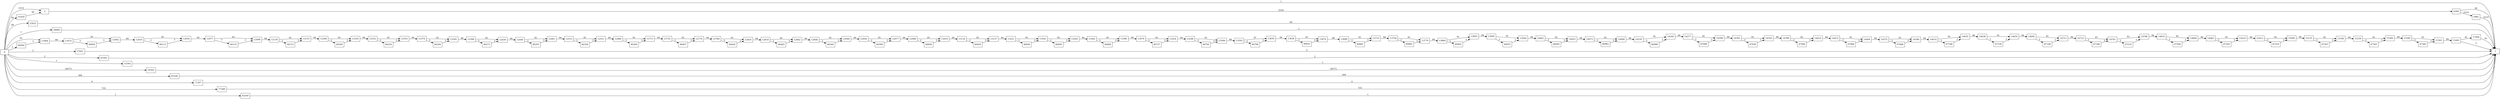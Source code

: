 digraph {
	graph [rankdir=LR]
	node [shape=rectangle]
	2 -> 4268 [label=2559]
	4268 -> 1 [label=40]
	4268 -> 5982 [label=2519]
	5982 -> 1 [label=2519]
	11964 -> 11972 [label=84]
	11972 -> 12002 [label=81]
	11972 -> 46093 [label=3]
	12002 -> 12035 [label=84]
	12035 -> 12056 [label=81]
	12035 -> 46113 [label=3]
	12056 -> 12077 [label=84]
	12077 -> 12098 [label=81]
	12077 -> 46133 [label=3]
	12098 -> 12134 [label=84]
	12134 -> 12155 [label=81]
	12134 -> 46153 [label=3]
	12155 -> 12268 [label=84]
	12268 -> 12320 [label=81]
	12268 -> 46204 [label=3]
	12320 -> 12332 [label=84]
	12332 -> 12353 [label=81]
	12332 -> 46224 [label=3]
	12353 -> 12374 [label=84]
	12374 -> 12395 [label=81]
	12374 -> 46244 [label=3]
	12395 -> 12398 [label=84]
	12398 -> 12428 [label=81]
	12398 -> 46273 [label=3]
	12428 -> 12440 [label=84]
	12440 -> 12461 [label=81]
	12440 -> 46293 [label=3]
	12461 -> 12515 [label=84]
	12515 -> 12551 [label=81]
	12515 -> 46328 [label=3]
	12551 -> 12680 [label=84]
	12680 -> 12713 [label=81]
	12680 -> 46360 [label=3]
	12713 -> 12722 [label=84]
	12722 -> 12770 [label=81]
	12722 -> 46407 [label=3]
	12770 -> 12780 [label=84]
	12780 -> 12816 [label=81]
	12780 -> 46442 [label=3]
	12816 -> 12818 [label=84]
	12818 -> 12842 [label=81]
	12818 -> 46465 [label=3]
	12842 -> 12848 [label=84]
	12848 -> 12944 [label=81]
	12848 -> 46560 [label=3]
	12944 -> 12956 [label=84]
	12956 -> 12977 [label=81]
	12956 -> 46580 [label=3]
	12977 -> 12998 [label=84]
	12998 -> 13019 [label=81]
	12998 -> 46600 [label=3]
	13019 -> 13116 [label=84]
	13116 -> 13137 [label=81]
	13116 -> 46620 [label=3]
	13137 -> 13221 [label=84]
	13221 -> 13242 [label=81]
	13221 -> 46640 [label=3]
	13242 -> 13263 [label=81]
	13242 -> 46660 [label=3]
	13263 -> 13365 [label=84]
	13365 -> 13386 [label=81]
	13365 -> 46680 [label=3]
	13386 -> 13476 [label=84]
	13476 -> 13524 [label=81]
	13476 -> 46727 [label=3]
	13524 -> 13548 [label=84]
	13548 -> 13584 [label=81]
	13548 -> 46762 [label=3]
	13584 -> 13593 [label=84]
	13593 -> 13630 [label=81]
	13593 -> 46798 [label=3]
	13630 -> 13638 [label=84]
	13638 -> 13674 [label=81]
	13638 -> 46833 [label=3]
	13674 -> 13689 [label=84]
	13689 -> 13719 [label=81]
	13689 -> 46862 [label=3]
	13719 -> 13758 [label=84]
	13758 -> 13779 [label=81]
	13758 -> 46882 [label=3]
	13779 -> 13869 [label=84]
	13869 -> 13893 [label=81]
	13869 -> 46905 [label=3]
	13893 -> 13905 [label=84]
	13905 -> 13926 [label=81]
	13905 -> 46925 [label=3]
	13926 -> 14002 [label=84]
	14002 -> 14023 [label=81]
	14002 -> 46945 [label=3]
	14023 -> 14073 [label=84]
	14073 -> 14094 [label=81]
	14073 -> 46965 [label=3]
	14094 -> 14220 [label=84]
	14220 -> 14244 [label=81]
	14220 -> 46988 [label=3]
	14244 -> 14277 [label=84]
	14277 -> 14298 [label=81]
	14277 -> 47008 [label=3]
	14298 -> 14305 [label=84]
	14305 -> 14326 [label=81]
	14305 -> 47028 [label=3]
	14326 -> 14398 [label=84]
	14398 -> 14419 [label=81]
	14398 -> 47048 [label=3]
	14419 -> 14473 [label=84]
	14473 -> 14494 [label=81]
	14473 -> 47068 [label=3]
	14494 -> 14575 [label=84]
	14575 -> 14596 [label=81]
	14575 -> 47088 [label=3]
	14596 -> 14614 [label=84]
	14614 -> 14635 [label=81]
	14614 -> 47108 [label=3]
	14635 -> 14638 [label=84]
	14638 -> 14659 [label=81]
	14638 -> 47128 [label=3]
	14659 -> 14692 [label=84]
	14692 -> 14713 [label=81]
	14692 -> 47148 [label=3]
	14713 -> 14722 [label=84]
	14722 -> 14761 [label=81]
	14722 -> 47186 [label=3]
	14761 -> 14786 [label=81]
	14761 -> 47210 [label=3]
	14786 -> 14833 [label=84]
	14833 -> 14890 [label=81]
	14833 -> 47266 [label=3]
	14890 -> 14982 [label=84]
	14982 -> 15010 [label=81]
	14982 -> 47293 [label=3]
	15010 -> 15013 [label=84]
	15013 -> 15040 [label=81]
	15013 -> 47319 [label=3]
	15040 -> 15135 [label=84]
	15135 -> 15160 [label=81]
	15135 -> 47343 [label=3]
	15160 -> 15239 [label=84]
	15239 -> 15260 [label=81]
	15239 -> 47363 [label=3]
	15260 -> 15340 [label=84]
	15340 -> 15361 [label=81]
	15340 -> 47383 [label=3]
	15361 -> 15462 [label=84]
	15462 -> 1 [label=3]
	15462 -> 17944 [label=81]
	17944 -> 1 [label=81]
	23925 -> 1 [label=49]
	29906 -> 1 [label=1]
	31620 -> 2 [label=40]
	37601 -> 1 [label=2]
	43582 -> 1 [label=2]
	46064 -> 11964 [label=3]
	46093 -> 12002 [label=3]
	46113 -> 12056 [label=3]
	46133 -> 12098 [label=3]
	46153 -> 12155 [label=3]
	46204 -> 12320 [label=3]
	46224 -> 12353 [label=3]
	46244 -> 12395 [label=3]
	46273 -> 12428 [label=3]
	46293 -> 12461 [label=3]
	46328 -> 12551 [label=3]
	46360 -> 12713 [label=3]
	46407 -> 12770 [label=3]
	46442 -> 12816 [label=3]
	46465 -> 12842 [label=3]
	46560 -> 12944 [label=3]
	46580 -> 12977 [label=3]
	46600 -> 13019 [label=3]
	46620 -> 13137 [label=3]
	46640 -> 13242 [label=3]
	46660 -> 13263 [label=3]
	46680 -> 13386 [label=3]
	46727 -> 13524 [label=3]
	46762 -> 13584 [label=3]
	46798 -> 13630 [label=3]
	46833 -> 13674 [label=3]
	46862 -> 13719 [label=3]
	46882 -> 13779 [label=3]
	46905 -> 13893 [label=3]
	46925 -> 13926 [label=3]
	46945 -> 14023 [label=3]
	46965 -> 14094 [label=3]
	46988 -> 14244 [label=3]
	47008 -> 14298 [label=3]
	47028 -> 14326 [label=3]
	47048 -> 14419 [label=3]
	47068 -> 14494 [label=3]
	47088 -> 14596 [label=3]
	47108 -> 14635 [label=3]
	47128 -> 14659 [label=3]
	47148 -> 14713 [label=3]
	47186 -> 14761 [label=3]
	47210 -> 14786 [label=3]
	47266 -> 14890 [label=3]
	47293 -> 15010 [label=3]
	47319 -> 15040 [label=3]
	47343 -> 15160 [label=3]
	47363 -> 15260 [label=3]
	47383 -> 15361 [label=3]
	53364 -> 1 [label=1]
	59345 -> 1 [label=36573]
	65326 -> 1 [label=309]
	71307 -> 1 [label=4]
	77288 -> 1 [label=725]
	83269 -> 1 [label=1]
	0 -> 2 [label=2519]
	0 -> 11964 [label=81]
	0 -> 1 [label=1]
	0 -> 23925 [label=49]
	0 -> 29906 [label=1]
	0 -> 31620 [label=40]
	0 -> 37601 [label=2]
	0 -> 43582 [label=2]
	0 -> 46064 [label=3]
	0 -> 53364 [label=1]
	0 -> 59345 [label=36573]
	0 -> 65326 [label=309]
	0 -> 71307 [label=4]
	0 -> 77288 [label=725]
	0 -> 83269 [label=1]
}
